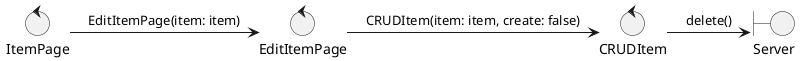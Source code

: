@startuml
control ItemPage
control EditItemPage
control CRUDItem
boundary Server

(ItemPage) -> (EditItemPage): EditItemPage(item: item)
(EditItemPage) -> (CRUDItem): CRUDItem(item: item, create: false)
(CRUDItem) -> (Server): delete()
@enduml
